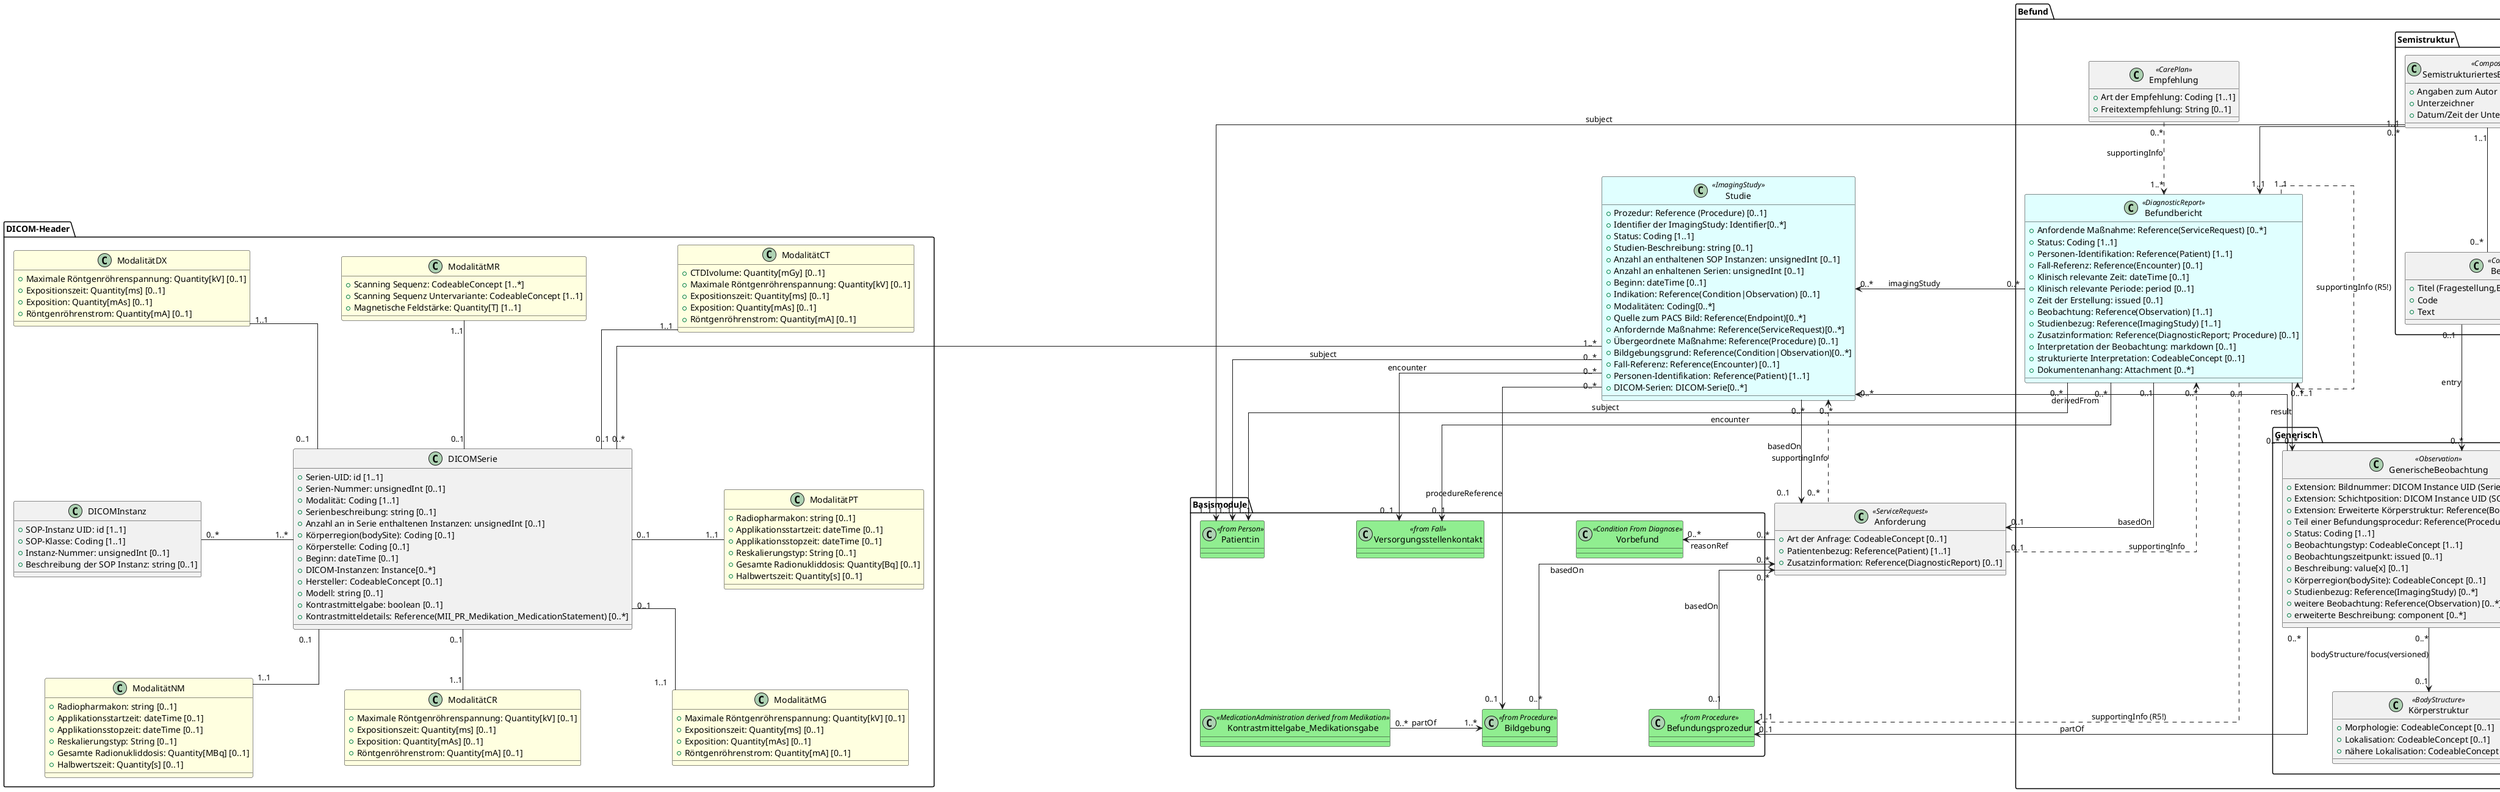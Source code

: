 @startuml
skinparam Linetype ortho
skinparam Nodesep 150
skinparam Ranksep 80



class Studie <<ImagingStudy>> #LightCyan {
  + {field} Prozedur: Reference (Procedure) [0..1]
  + Identifier der ImagingStudy: Identifier[0..*]
  + Status: Coding [1..1]
  + Studien-Beschreibung: string [0..1]
  + Anzahl an enthaltenen SOP Instanzen: unsignedInt [0..1]
  + Anzahl an enhaltenen Serien: unsignedInt [0..1]
  + Beginn: dateTime [0..1]
  + {field} Indikation: Reference(Condition|Observation) [0..1]
  + Modalitäten: Coding[0..*]
  + {field} Quelle zum PACS Bild: Reference(Endpoint)[0..*]
  + {field} Anfordernde Maßnahme: Reference(ServiceRequest)[0..*]
  + {field} Übergeordnete Maßnahme: Reference(Procedure) [0..1]
  + {field} Bildgebungsgrund: Reference(Condition|Observation)[0..*]
  + {field} Fall-Referenz: Reference(Encounter) [0..1]
  + {field} Personen-Identifikation: Reference(Patient) [1..1]
  + DICOM-Serien: DICOM-Serie[0..*]
}

package "DICOM-Header" {
  class DICOMSerie {
  + Serien-UID: id [1..1]
  + Serien-Nummer: unsignedInt [0..1]
  + Modalität: Coding [1..1]
  + Serienbeschreibung: string [0..1]
  + Anzahl an in Serie enthaltenen Instanzen: unsignedInt [0..1]
  + {field} Körperregion(bodySite): Coding [0..1]
  + Körperstelle: Coding [0..1]
  + Beginn: dateTime [0..1]
  + DICOM-Instanzen: Instance[0..*]
  + Hersteller: CodeableConcept [0..1]
  + Modell: string [0..1]
  + Kontrastmittelgabe: boolean [0..1]
  + {field} Kontrastmitteldetails: Reference(MII_PR_Medikation_MedicationStatement) [0..*]
}

  class DICOMInstanz {
  + SOP-Instanz UID: id [1..1]
  + SOP-Klasse: Coding [1..1]
  + Instanz-Nummer: unsignedInt [0..1]
  + Beschreibung der SOP Instanz: string [0..1]
}

  class ModalitätMR #LightYellow {
  + Scanning Sequenz: CodeableConcept [1..*]
  + Scanning Sequenz Untervariante: CodeableConcept [1..1]
  + Magnetische Feldstärke: Quantity[T] [1..1]
}

  class ModalitätCT #LightYellow {
  + CTDIvolume: Quantity[mGy] [0..1]
  + Maximale Röntgenröhrenspannung: Quantity[kV] [0..1]
  + Expositionszeit: Quantity[ms] [0..1]
  + Exposition: Quantity[mAs] [0..1]
  + Röntgenröhrenstrom: Quantity[mA] [0..1]
} 

  class ModalitätDX #LightYellow {
  + Maximale Röntgenröhrenspannung: Quantity[kV] [0..1]
  + Expositionszeit: Quantity[ms] [0..1]
  + Exposition: Quantity[mAs] [0..1]
  + Röntgenröhrenstrom: Quantity[mA] [0..1]
} 

  class ModalitätCR #LightYellow {
  + Maximale Röntgenröhrenspannung: Quantity[kV] [0..1]
  + Expositionszeit: Quantity[ms] [0..1]
  + Exposition: Quantity[mAs] [0..1]
  + Röntgenröhrenstrom: Quantity[mA] [0..1]
} 

  class ModalitätMG #LightYellow {
  + Maximale Röntgenröhrenspannung: Quantity[kV] [0..1]
  + Expositionszeit: Quantity[ms] [0..1]
  + Exposition: Quantity[mAs] [0..1]
  + Röntgenröhrenstrom: Quantity[mA] [0..1]
} 

  class ModalitätNM #LightYellow {
  + Radiopharmakon: string [0..1]
  + Applikationsstartzeit: dateTime [0..1]
  + Applikationsstopzeit: dateTime [0..1]
  + Reskalierungstyp: String [0..1]
  + Gesamte Radionukliddosis: Quantity[MBq] [0..1]
  + Halbwertszeit: Quantity[s] [0..1]
} 

  class ModalitätPT #LightYellow {
  + Radiopharmakon: string [0..1]
  + Applikationsstartzeit: dateTime [0..1]
  + Applikationsstopzeit: dateTime [0..1]
  + Reskalierungstyp: String [0..1]
  + Gesamte Radionukliddosis: Quantity[Bq] [0..1]
  + Halbwertszeit: Quantity[s] [0..1]
}
}

class Anforderung <<ServiceRequest>> {
  + Art der Anfrage: CodeableConcept [0..1]
  + {field} Patientenbezug: Reference(Patient) [1..1]
  + {field} Zusatzinformation: Reference(DiagnosticReport) [0..1]
}

package "Befund" {
  class Befundbericht <<DiagnosticReport>> #LightCyan {
  + {field} Anfordende Maßnahme: Reference(ServiceRequest) [0..*]
  + Status: Coding [1..1]
  + {field} Personen-Identifikation: Reference(Patient) [1..1]
  + {field} Fall-Referenz: Reference(Encounter) [0..1]
  + Klinisch relevante Zeit: dateTime [0..1]
  + Klinisch relevante Periode: period [0..1]
  + Zeit der Erstellung: issued [0..1]
  + {field} Beobachtung: Reference(Observation) [1..1]
  + {field} Studienbezug: Reference(ImagingStudy) [1..1]
  + {field} Zusatzinformation: Reference(DiagnosticReport; Procedure) [0..1]
  + Interpretation der Beobachtung: markdown [0..1]
  + strukturierte Interpretation: CodeableConcept [0..1]
  + {field} Dokumentenanhang: Attachment [0..*]
}
  
  class Empfehlung <<CarePlan>> {
  + Art der Empfehlung: Coding [1..1]
  + Freitextempfehlung: String [0..1]
}

  package "Generisch" {
  class GenerischeBeobachtung <<Observation>> {
  + {field} Extension: Bildnummer: DICOM Instance UID (Series)
  + {field} Extension: Schichtposition: DICOM Instance UID (SOP Instance)
  + {field} Extension: Erweiterte Körperstruktur: Reference(BodyStructure) [0..1]
  + {field} Teil einer Befundungsprocedur: Reference(Procedure) [0..*]
  + Status: Coding [1..1]
  + Beobachtungstyp: CodeableConcept [1..1]
  + Beobachtungszeitpunkt: issued [0..1]
  + Beschreibung: value[x] [0..1]
  + {field} Körperregion(bodySite): CodeableConcept [0..1]
  + {field} Studienbezug: Reference(ImagingStudy) [0..*]
  + {field} weitere Beobachtung: Reference(Observation) [0..*]
  + erweiterte Beschreibung: component [0..*]
}

  class Körperstruktur <<BodyStructure>> {
  + Morphologie: CodeableConcept [0..1]
  + Lokalisation: CodeableConcept [0..1]
  + nähere Lokalisation: CodeableConcept [0..1]
}

}

  package "Semistruktur"{
  class SemistrukturiertesBefunddokument <<Composition>>{
 + Angaben zum Autor
 + Unterzeichner
 + Datum/Zeit der Unterschrift 
}

  class Befundabschnitt <<Composition.section>> {
 + {field} Titel (Fragestellung,Beschreibung, Empfehlung, ...)
 + Code
 + Text
}
}

}

package "Basismodule" {
  class "Patient:in" <<from Person>> #Lightgreen {
}

  class Versorgungsstellenkontakt <<from Fall>> #Lightgreen {
}

  class Vorbefund <<Condition From Diagnose>> #Lightgreen {
}
  
  class Bildgebung <<from Procedure>> #Lightgreen {
}

  class Kontrastmittelgabe_Medikationsgabe <<MedicationAdministration derived from Medikation>> #Lightgreen {
}


  class Befundungsprozedur <<from Procedure>> #Lightgreen {
}
}


DICOMSerie "1..*" -l- "0..*" DICOMInstanz
DICOMSerie "0..1" -u- "1..1" ModalitätMR
DICOMSerie "0..1" -u- "1..1" ModalitätCT
DICOMSerie "0..1" -u- "1..1" ModalitätDX
DICOMSerie "0..1" -d- "1..1" ModalitätCR
DICOMSerie "0..1" -d- "1..1" ModalitätMG
DICOMSerie "0..1" -d- "1..1" ModalitätNM
DICOMSerie "0..1" -r- "1..1" ModalitätPT

Bildgebung "0..*" --> "0..*" Anforderung : basedOn
Bildgebung -[hidden]u- Vorbefund

Befundungsprozedur -[hidden]u-> Vorbefund
Befundungsprozedur "0..1" --> "0..*" Anforderung: basedOn

Kontrastmittelgabe_Medikationsgabe "0..*" -r-> "1..*" Bildgebung : partOf

Befundbericht "0..1" --> "0..1" Anforderung : basedOn
Befundbericht "0..*" -l-> "0..*" Studie : imagingStudy
Befundbericht "1..1" ..> "0..*" Befundbericht : supportingInfo (R5!)
Befundbericht "0..*" --> "0..1" Versorgungsstellenkontakt : encounter
Befundbericht "0..1"..> "1..1" Befundungsprozedur : supportingInfo (R5!)
Befundbericht "0..*" --> "1..1" "Patient:in" : subject
Befundbericht "1..1" --> "0..*" GenerischeBeobachtung: result

Empfehlung "0..*" ..> "1..*" Befundbericht : supportingInfo 

GenerischeBeobachtung "0..*" --> "0..*" Studie : derivedFrom
GenerischeBeobachtung "1..1" --> "0..*" GenerischeBeobachtung: hasMember
GenerischeBeobachtung "0..*" --> "0..1" Körperstruktur: bodyStructure/focus(versioned)
GenerischeBeobachtung "0..*" --> "0..1" Befundungsprozedur: partOf

Studie "0..*" --> "0..1" Versorgungsstellenkontakt : encounter
Studie "0..*" --> "1..1" "Patient:in" : subject
Studie "0..*" -d-> "0..1" Anforderung : basedOn
Studie "0..*" --> "0..1" Bildgebung : procedureReference
Studie "1..*" -- "0..*" DICOMSerie

Anforderung "0..*" --> "0..*" Vorbefund : reasonRef
Anforderung "0..*" .u.> "0..*" Studie : supportingInfo
Anforderung "0..1" ..> "0..*" Befundbericht : supportingInfo

SemistrukturiertesBefunddokument "1..1" --> "1..1" Befundbericht
SemistrukturiertesBefunddokument "1..1" -- "0..*" Befundabschnitt
SemistrukturiertesBefunddokument "0..*" --> "1..1" "Patient:in" : subject

Befundabschnitt "1..1" --> "0..*" Befundabschnitt
Befundabschnitt "0..1" --> "0..*" GenerischeBeobachtung : entry
@enduml
